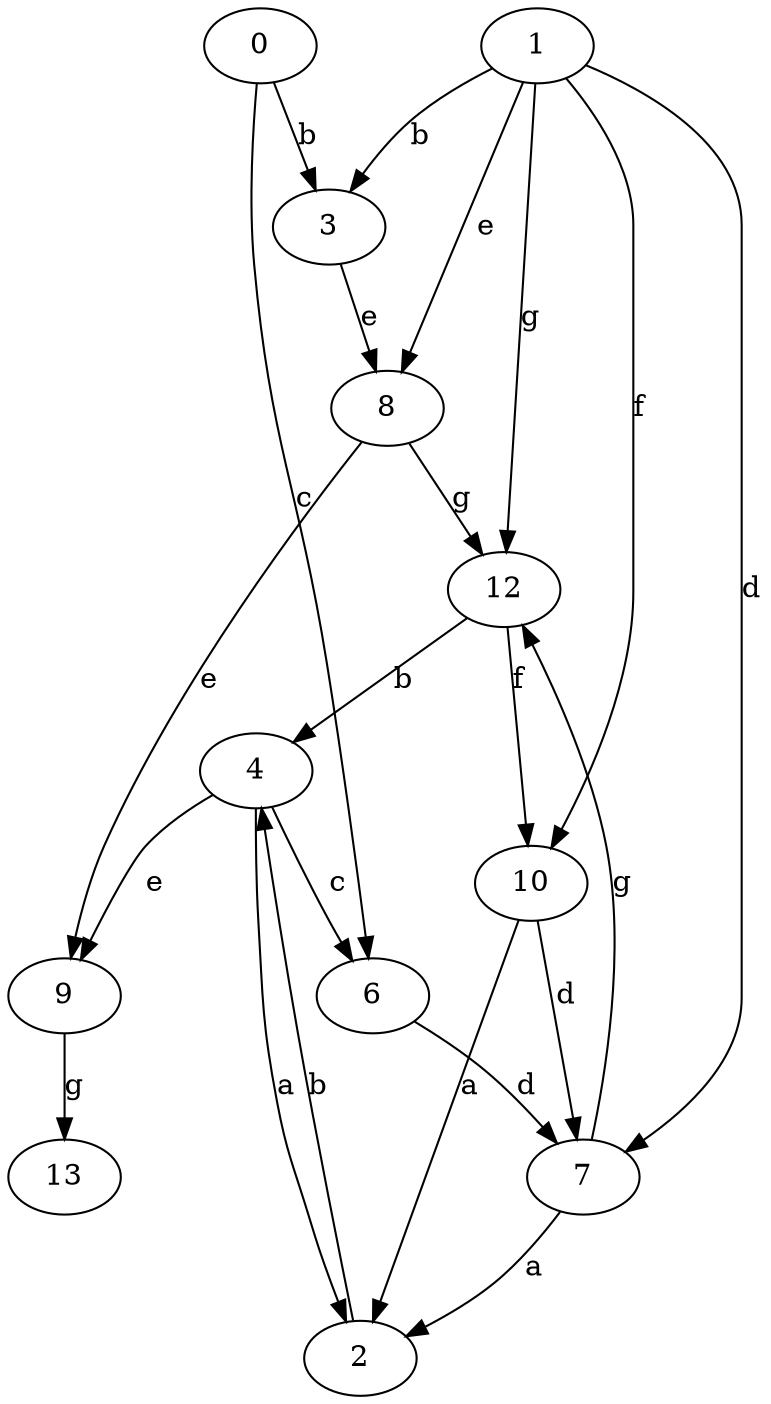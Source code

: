 strict digraph  {
0;
2;
3;
1;
4;
6;
7;
8;
9;
10;
12;
13;
0 -> 3  [label=b];
0 -> 6  [label=c];
2 -> 4  [label=b];
3 -> 8  [label=e];
1 -> 3  [label=b];
1 -> 7  [label=d];
1 -> 8  [label=e];
1 -> 10  [label=f];
1 -> 12  [label=g];
4 -> 2  [label=a];
4 -> 6  [label=c];
4 -> 9  [label=e];
6 -> 7  [label=d];
7 -> 2  [label=a];
7 -> 12  [label=g];
8 -> 9  [label=e];
8 -> 12  [label=g];
9 -> 13  [label=g];
10 -> 2  [label=a];
10 -> 7  [label=d];
12 -> 4  [label=b];
12 -> 10  [label=f];
}
